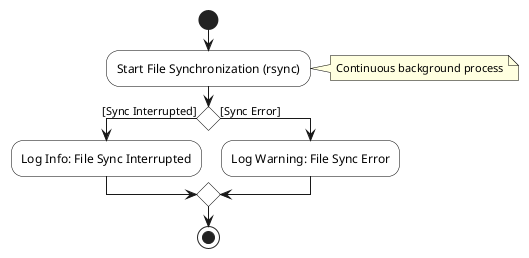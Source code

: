 @startuml
' Styling
skinparam activity {
  BackgroundColor White
  BorderColor Black
  FontName Arial
  FontSize 12
}

skinparam condition {
  BackgroundColor White
  BorderColor Black
  FontName Arial
  FontSize 12
}

skinparam note {
  BackgroundColor LightYellow
  BorderColor Black
  FontName Arial
  FontSize 11
}

' Start
start

:Start File Synchronization (rsync);
note right: Continuous background process
if () then ([Sync Interrupted])
  :Log Info: File Sync Interrupted;
else ([Sync Error])
  :Log Warning: File Sync Error;
endif

stop

@enduml
